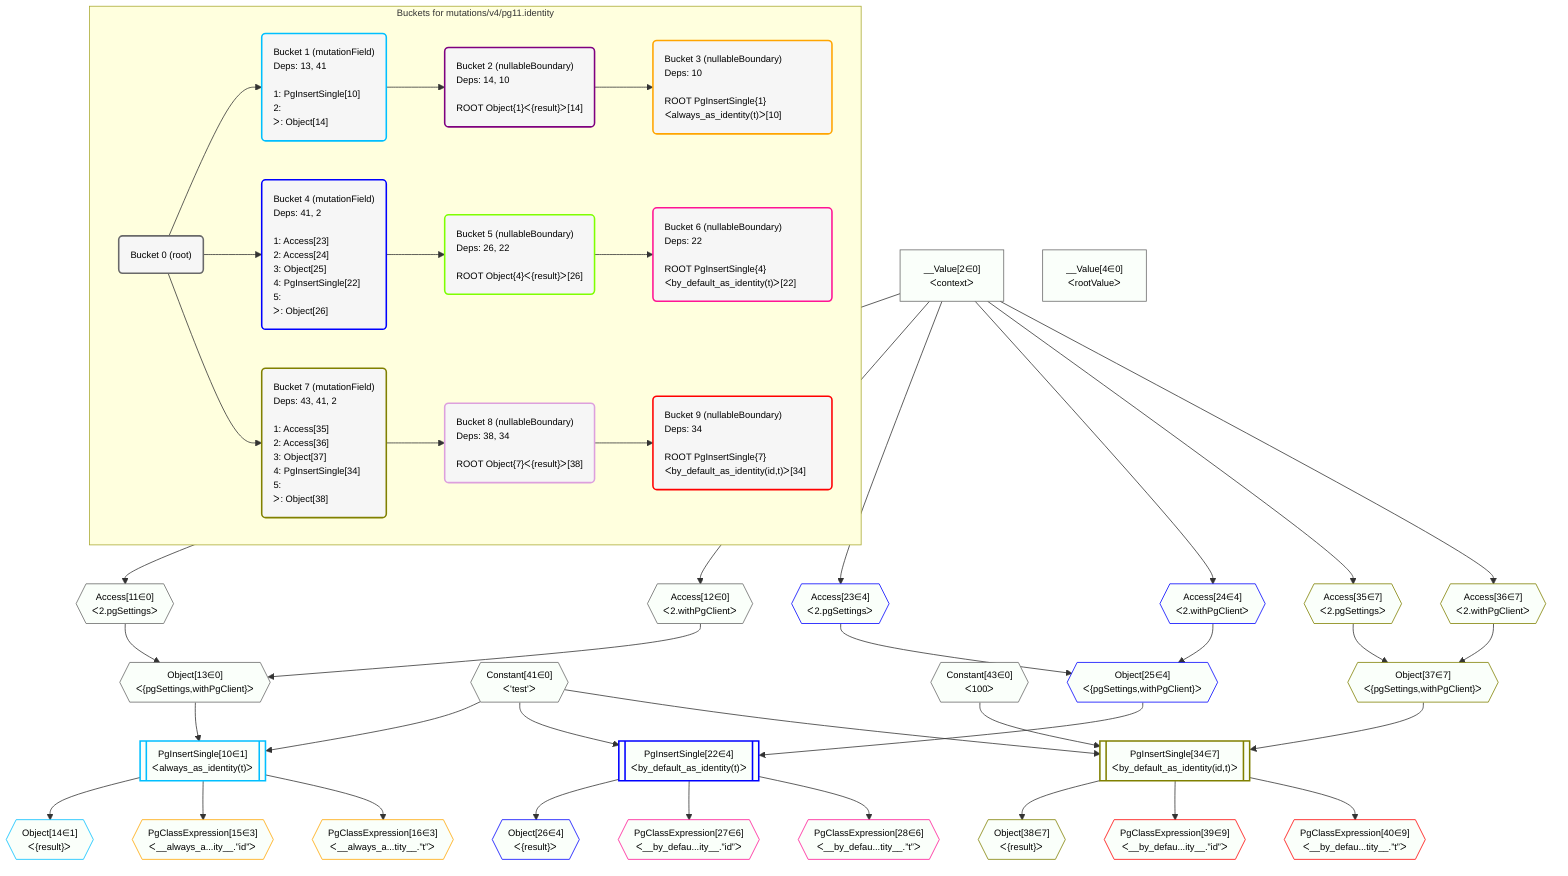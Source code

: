 %%{init: {'themeVariables': { 'fontSize': '12px'}}}%%
graph TD
    classDef path fill:#eee,stroke:#000,color:#000
    classDef plan fill:#fff,stroke-width:1px,color:#000
    classDef itemplan fill:#fff,stroke-width:2px,color:#000
    classDef unbatchedplan fill:#dff,stroke-width:1px,color:#000
    classDef sideeffectplan fill:#fcc,stroke-width:2px,color:#000
    classDef bucket fill:#f6f6f6,color:#000,stroke-width:2px,text-align:left


    %% plan dependencies
    Object13{{"Object[13∈0]<br />ᐸ{pgSettings,withPgClient}ᐳ"}}:::plan
    Access11{{"Access[11∈0]<br />ᐸ2.pgSettingsᐳ"}}:::plan
    Access12{{"Access[12∈0]<br />ᐸ2.withPgClientᐳ"}}:::plan
    Access11 & Access12 --> Object13
    __Value2["__Value[2∈0]<br />ᐸcontextᐳ"]:::plan
    __Value2 --> Access11
    __Value2 --> Access12
    __Value4["__Value[4∈0]<br />ᐸrootValueᐳ"]:::plan
    Constant41{{"Constant[41∈0]<br />ᐸ'test'ᐳ"}}:::plan
    Constant43{{"Constant[43∈0]<br />ᐸ100ᐳ"}}:::plan
    PgInsertSingle10[["PgInsertSingle[10∈1]<br />ᐸalways_as_identity(t)ᐳ"]]:::sideeffectplan
    Object13 & Constant41 --> PgInsertSingle10
    Object14{{"Object[14∈1]<br />ᐸ{result}ᐳ"}}:::plan
    PgInsertSingle10 --> Object14
    PgClassExpression15{{"PgClassExpression[15∈3]<br />ᐸ__always_a...ity__.”id”ᐳ"}}:::plan
    PgInsertSingle10 --> PgClassExpression15
    PgClassExpression16{{"PgClassExpression[16∈3]<br />ᐸ__always_a...tity__.”t”ᐳ"}}:::plan
    PgInsertSingle10 --> PgClassExpression16
    PgInsertSingle22[["PgInsertSingle[22∈4]<br />ᐸby_default_as_identity(t)ᐳ"]]:::sideeffectplan
    Object25{{"Object[25∈4]<br />ᐸ{pgSettings,withPgClient}ᐳ"}}:::plan
    Object25 & Constant41 --> PgInsertSingle22
    Access23{{"Access[23∈4]<br />ᐸ2.pgSettingsᐳ"}}:::plan
    Access24{{"Access[24∈4]<br />ᐸ2.withPgClientᐳ"}}:::plan
    Access23 & Access24 --> Object25
    __Value2 --> Access23
    __Value2 --> Access24
    Object26{{"Object[26∈4]<br />ᐸ{result}ᐳ"}}:::plan
    PgInsertSingle22 --> Object26
    PgClassExpression27{{"PgClassExpression[27∈6]<br />ᐸ__by_defau...ity__.”id”ᐳ"}}:::plan
    PgInsertSingle22 --> PgClassExpression27
    PgClassExpression28{{"PgClassExpression[28∈6]<br />ᐸ__by_defau...tity__.”t”ᐳ"}}:::plan
    PgInsertSingle22 --> PgClassExpression28
    PgInsertSingle34[["PgInsertSingle[34∈7]<br />ᐸby_default_as_identity(id,t)ᐳ"]]:::sideeffectplan
    Object37{{"Object[37∈7]<br />ᐸ{pgSettings,withPgClient}ᐳ"}}:::plan
    Object37 & Constant43 & Constant41 --> PgInsertSingle34
    Access35{{"Access[35∈7]<br />ᐸ2.pgSettingsᐳ"}}:::plan
    Access36{{"Access[36∈7]<br />ᐸ2.withPgClientᐳ"}}:::plan
    Access35 & Access36 --> Object37
    __Value2 --> Access35
    __Value2 --> Access36
    Object38{{"Object[38∈7]<br />ᐸ{result}ᐳ"}}:::plan
    PgInsertSingle34 --> Object38
    PgClassExpression39{{"PgClassExpression[39∈9]<br />ᐸ__by_defau...ity__.”id”ᐳ"}}:::plan
    PgInsertSingle34 --> PgClassExpression39
    PgClassExpression40{{"PgClassExpression[40∈9]<br />ᐸ__by_defau...tity__.”t”ᐳ"}}:::plan
    PgInsertSingle34 --> PgClassExpression40

    %% define steps

    subgraph "Buckets for mutations/v4/pg11.identity"
    Bucket0("Bucket 0 (root)"):::bucket
    classDef bucket0 stroke:#696969
    class Bucket0,__Value2,__Value4,Access11,Access12,Object13,Constant41,Constant43 bucket0
    Bucket1("Bucket 1 (mutationField)<br />Deps: 13, 41<br /><br />1: PgInsertSingle[10]<br />2: <br />ᐳ: Object[14]"):::bucket
    classDef bucket1 stroke:#00bfff
    class Bucket1,PgInsertSingle10,Object14 bucket1
    Bucket2("Bucket 2 (nullableBoundary)<br />Deps: 14, 10<br /><br />ROOT Object{1}ᐸ{result}ᐳ[14]"):::bucket
    classDef bucket2 stroke:#7f007f
    class Bucket2 bucket2
    Bucket3("Bucket 3 (nullableBoundary)<br />Deps: 10<br /><br />ROOT PgInsertSingle{1}ᐸalways_as_identity(t)ᐳ[10]"):::bucket
    classDef bucket3 stroke:#ffa500
    class Bucket3,PgClassExpression15,PgClassExpression16 bucket3
    Bucket4("Bucket 4 (mutationField)<br />Deps: 41, 2<br /><br />1: Access[23]<br />2: Access[24]<br />3: Object[25]<br />4: PgInsertSingle[22]<br />5: <br />ᐳ: Object[26]"):::bucket
    classDef bucket4 stroke:#0000ff
    class Bucket4,PgInsertSingle22,Access23,Access24,Object25,Object26 bucket4
    Bucket5("Bucket 5 (nullableBoundary)<br />Deps: 26, 22<br /><br />ROOT Object{4}ᐸ{result}ᐳ[26]"):::bucket
    classDef bucket5 stroke:#7fff00
    class Bucket5 bucket5
    Bucket6("Bucket 6 (nullableBoundary)<br />Deps: 22<br /><br />ROOT PgInsertSingle{4}ᐸby_default_as_identity(t)ᐳ[22]"):::bucket
    classDef bucket6 stroke:#ff1493
    class Bucket6,PgClassExpression27,PgClassExpression28 bucket6
    Bucket7("Bucket 7 (mutationField)<br />Deps: 43, 41, 2<br /><br />1: Access[35]<br />2: Access[36]<br />3: Object[37]<br />4: PgInsertSingle[34]<br />5: <br />ᐳ: Object[38]"):::bucket
    classDef bucket7 stroke:#808000
    class Bucket7,PgInsertSingle34,Access35,Access36,Object37,Object38 bucket7
    Bucket8("Bucket 8 (nullableBoundary)<br />Deps: 38, 34<br /><br />ROOT Object{7}ᐸ{result}ᐳ[38]"):::bucket
    classDef bucket8 stroke:#dda0dd
    class Bucket8 bucket8
    Bucket9("Bucket 9 (nullableBoundary)<br />Deps: 34<br /><br />ROOT PgInsertSingle{7}ᐸby_default_as_identity(id,t)ᐳ[34]"):::bucket
    classDef bucket9 stroke:#ff0000
    class Bucket9,PgClassExpression39,PgClassExpression40 bucket9
    Bucket0 --> Bucket1 & Bucket4 & Bucket7
    Bucket1 --> Bucket2
    Bucket2 --> Bucket3
    Bucket4 --> Bucket5
    Bucket5 --> Bucket6
    Bucket7 --> Bucket8
    Bucket8 --> Bucket9
    classDef unary fill:#fafffa,borderWidth:8px
    class Object13,Access11,Access12,__Value2,__Value4,Constant41,Constant43,PgInsertSingle10,Object14,PgClassExpression15,PgClassExpression16,PgInsertSingle22,Object25,Access23,Access24,Object26,PgClassExpression27,PgClassExpression28,PgInsertSingle34,Object37,Access35,Access36,Object38,PgClassExpression39,PgClassExpression40 unary
    end